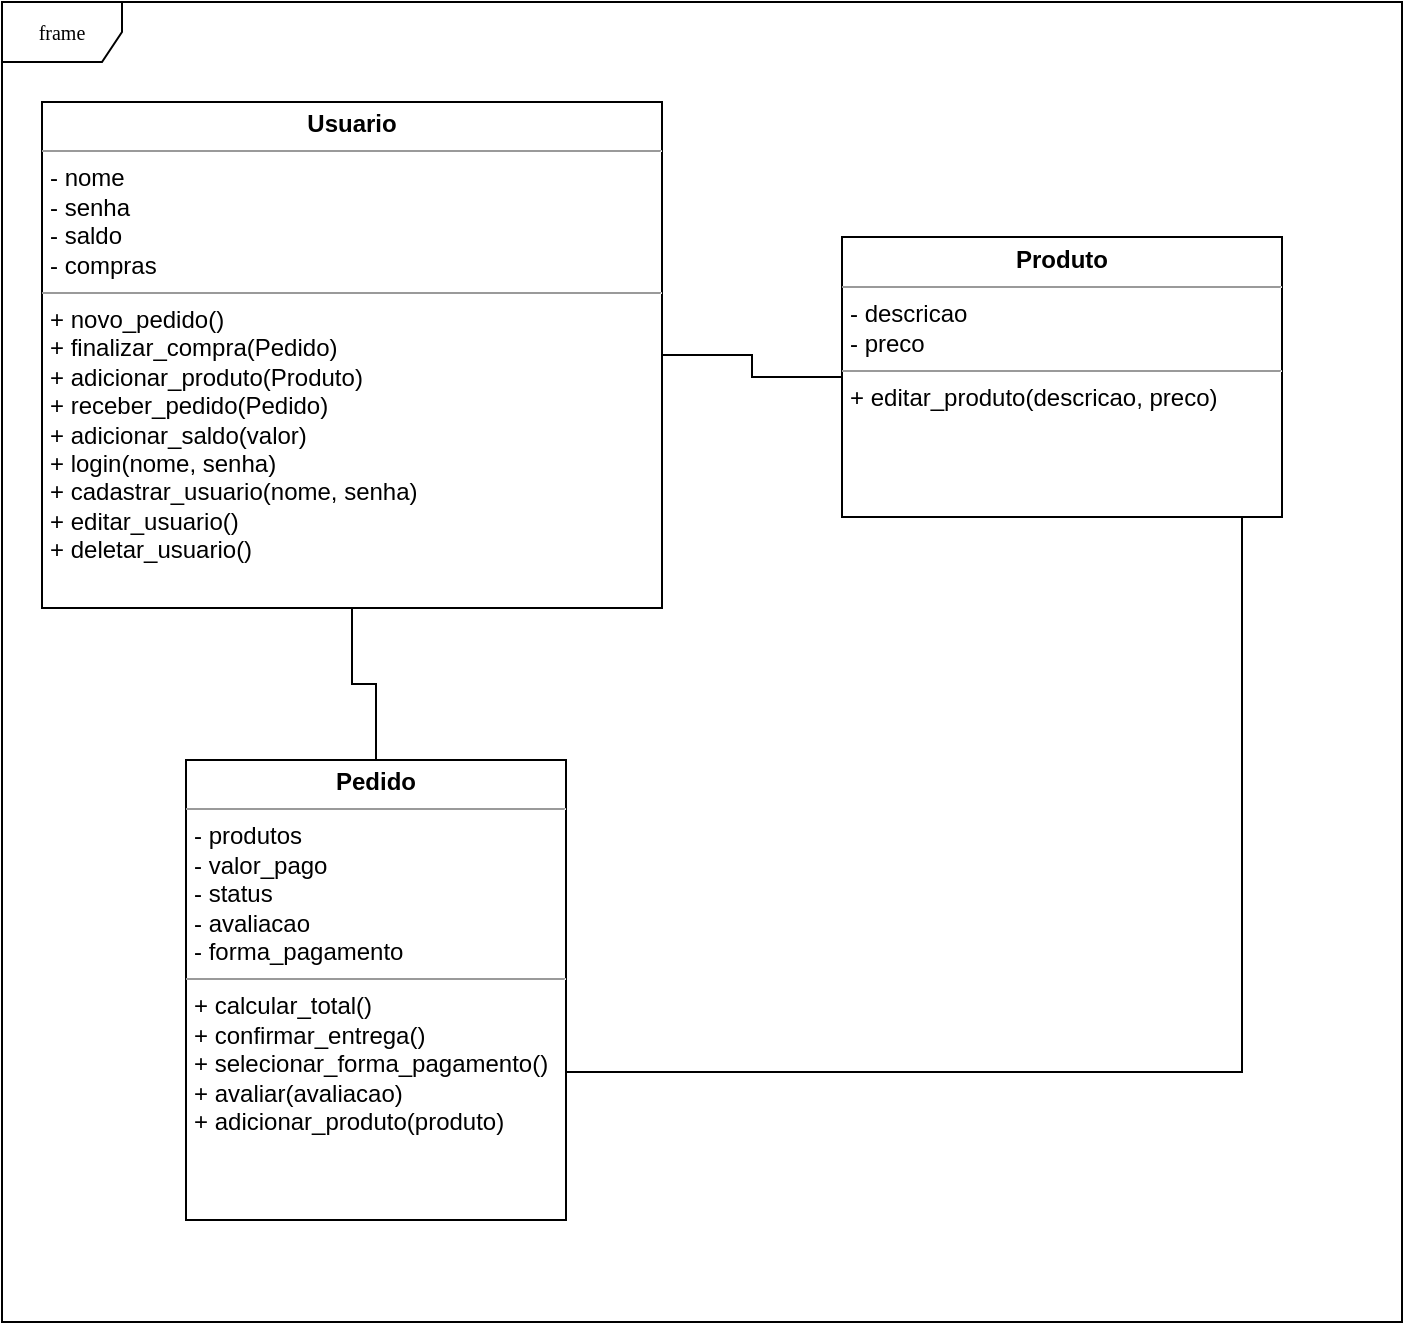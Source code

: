 <mxfile version="11.2.9" type="device" pages="2"><diagram name="Page-1" id="c4acf3e9-155e-7222-9cf6-157b1a14988f"><mxGraphModel dx="1140" dy="658" grid="1" gridSize="10" guides="1" tooltips="1" connect="1" arrows="1" fold="1" page="1" pageScale="1" pageWidth="850" pageHeight="1100" background="#ffffff" math="0" shadow="0"><root><mxCell id="0"/><mxCell id="1" parent="0"/><mxCell id="17acba5748e5396b-1" value="frame" style="shape=umlFrame;whiteSpace=wrap;html=1;rounded=0;shadow=0;comic=0;labelBackgroundColor=none;strokeColor=#000000;strokeWidth=1;fillColor=#ffffff;fontFamily=Verdana;fontSize=10;fontColor=#000000;align=center;" parent="1" vertex="1"><mxGeometry x="20" y="20" width="700" height="660" as="geometry"/></mxCell><mxCell id="UiDCu8hMfmIoYrq7Af2E-7" style="edgeStyle=orthogonalEdgeStyle;rounded=0;orthogonalLoop=1;jettySize=auto;html=1;exitX=1;exitY=0.5;exitDx=0;exitDy=0;endArrow=none;endFill=0;" edge="1" parent="1" source="5d2195bd80daf111-18" target="UiDCu8hMfmIoYrq7Af2E-3"><mxGeometry relative="1" as="geometry"/></mxCell><mxCell id="UiDCu8hMfmIoYrq7Af2E-9" style="edgeStyle=orthogonalEdgeStyle;rounded=0;orthogonalLoop=1;jettySize=auto;html=1;endArrow=none;endFill=0;" edge="1" parent="1" source="5d2195bd80daf111-18" target="UiDCu8hMfmIoYrq7Af2E-1"><mxGeometry relative="1" as="geometry"/></mxCell><mxCell id="5d2195bd80daf111-18" value="&lt;p style=&quot;margin: 0px ; margin-top: 4px ; text-align: center&quot;&gt;&lt;b&gt;Usuario&lt;/b&gt;&lt;/p&gt;&lt;hr size=&quot;1&quot;&gt;&lt;p style=&quot;margin: 0px ; margin-left: 4px&quot;&gt;- nome&lt;br&gt;- senha&lt;/p&gt;&lt;p style=&quot;margin: 0px ; margin-left: 4px&quot;&gt;- saldo&lt;/p&gt;&lt;p style=&quot;margin: 0px ; margin-left: 4px&quot;&gt;- compras&lt;/p&gt;&lt;hr size=&quot;1&quot;&gt;&lt;p style=&quot;margin: 0px ; margin-left: 4px&quot;&gt;+ novo_pedido()&lt;br&gt;+ finalizar_compra(Pedido)&lt;/p&gt;&lt;p style=&quot;margin: 0px ; margin-left: 4px&quot;&gt;+ adicionar_produto(Produto)&lt;/p&gt;&lt;p style=&quot;margin: 0px ; margin-left: 4px&quot;&gt;+ receber_pedido(Pedido)&lt;/p&gt;&lt;p style=&quot;margin: 0px ; margin-left: 4px&quot;&gt;+ adicionar_saldo(valor)&lt;/p&gt;&lt;p style=&quot;margin: 0px ; margin-left: 4px&quot;&gt;+ login(nome, senha)&lt;/p&gt;&lt;p style=&quot;margin: 0px ; margin-left: 4px&quot;&gt;+ cadastrar_usuario(nome, senha)&lt;/p&gt;&lt;p style=&quot;margin: 0px ; margin-left: 4px&quot;&gt;+ editar_usuario()&lt;/p&gt;&lt;p style=&quot;margin: 0px ; margin-left: 4px&quot;&gt;+ deletar_usuario()&lt;/p&gt;&lt;p style=&quot;margin: 0px ; margin-left: 4px&quot;&gt;&lt;br&gt;&lt;/p&gt;" style="verticalAlign=top;align=left;overflow=fill;fontSize=12;fontFamily=Helvetica;html=1;rounded=0;shadow=0;comic=0;labelBackgroundColor=none;strokeColor=#000000;strokeWidth=1;fillColor=#ffffff;" parent="1" vertex="1"><mxGeometry x="40" y="70" width="310" height="253" as="geometry"/></mxCell><mxCell id="UiDCu8hMfmIoYrq7Af2E-1" value="&lt;p style=&quot;margin: 0px ; margin-top: 4px ; text-align: center&quot;&gt;&lt;b&gt;Pedido&lt;/b&gt;&lt;/p&gt;&lt;hr size=&quot;1&quot;&gt;&lt;p style=&quot;margin: 0px ; margin-left: 4px&quot;&gt;- produtos&lt;/p&gt;&lt;p style=&quot;margin: 0px ; margin-left: 4px&quot;&gt;- valor_pago&lt;/p&gt;&lt;p style=&quot;margin: 0px ; margin-left: 4px&quot;&gt;- status&lt;/p&gt;&lt;p style=&quot;margin: 0px ; margin-left: 4px&quot;&gt;- avaliacao&lt;/p&gt;&lt;p style=&quot;margin: 0px ; margin-left: 4px&quot;&gt;- forma_pagamento&lt;/p&gt;&lt;hr size=&quot;1&quot;&gt;&lt;p style=&quot;margin: 0px ; margin-left: 4px&quot;&gt;+ calcular_total()&lt;br&gt;+ confirmar_entrega(&lt;span&gt;)&lt;/span&gt;&lt;/p&gt;&lt;p style=&quot;margin: 0px ; margin-left: 4px&quot;&gt;&lt;span&gt;+ selecionar_forma_pagamento()&lt;/span&gt;&lt;/p&gt;&lt;p style=&quot;margin: 0px ; margin-left: 4px&quot;&gt;&lt;span&gt;+ avaliar(avaliacao)&lt;/span&gt;&lt;/p&gt;&lt;p style=&quot;margin: 0px ; margin-left: 4px&quot;&gt;&lt;span&gt;+ adicionar_produto(produto)&lt;/span&gt;&lt;/p&gt;&lt;p style=&quot;margin: 0px ; margin-left: 4px&quot;&gt;&lt;br&gt;&lt;/p&gt;" style="verticalAlign=top;align=left;overflow=fill;fontSize=12;fontFamily=Helvetica;html=1;rounded=0;shadow=0;comic=0;labelBackgroundColor=none;strokeColor=#000000;strokeWidth=1;fillColor=#ffffff;" vertex="1" parent="1"><mxGeometry x="112" y="399" width="190" height="230" as="geometry"/></mxCell><mxCell id="UiDCu8hMfmIoYrq7Af2E-8" style="edgeStyle=orthogonalEdgeStyle;rounded=0;orthogonalLoop=1;jettySize=auto;html=1;entryX=1;entryY=0.5;entryDx=0;entryDy=0;endArrow=none;endFill=0;" edge="1" parent="1" source="UiDCu8hMfmIoYrq7Af2E-3" target="UiDCu8hMfmIoYrq7Af2E-1"><mxGeometry relative="1" as="geometry"><Array as="points"><mxPoint x="640" y="555"/></Array></mxGeometry></mxCell><mxCell id="UiDCu8hMfmIoYrq7Af2E-3" value="&lt;p style=&quot;margin: 0px ; margin-top: 4px ; text-align: center&quot;&gt;&lt;b&gt;Produto&lt;/b&gt;&lt;/p&gt;&lt;hr size=&quot;1&quot;&gt;&lt;p style=&quot;margin: 0px ; margin-left: 4px&quot;&gt;- descricao&lt;br&gt;- preco&lt;/p&gt;&lt;hr size=&quot;1&quot;&gt;&lt;p style=&quot;margin: 0px ; margin-left: 4px&quot;&gt;+ editar_produto(descricao, preco)&lt;/p&gt;" style="verticalAlign=top;align=left;overflow=fill;fontSize=12;fontFamily=Helvetica;html=1;rounded=0;shadow=0;comic=0;labelBackgroundColor=none;strokeColor=#000000;strokeWidth=1;fillColor=#ffffff;" vertex="1" parent="1"><mxGeometry x="440" y="137.5" width="220" height="140" as="geometry"/></mxCell></root></mxGraphModel></diagram><diagram id="AGl1LeThjs2VS2d2FTtl" name="Page-2"><mxGraphModel dx="1368" dy="789" grid="1" gridSize="10" guides="1" tooltips="1" connect="1" arrows="1" fold="1" page="1" pageScale="1" pageWidth="827" pageHeight="1169" math="0" shadow="0"><root><mxCell id="y926ZBhjop0yXNuphB-z-0"/><mxCell id="y926ZBhjop0yXNuphB-z-1" parent="y926ZBhjop0yXNuphB-z-0"/></root></mxGraphModel></diagram></mxfile>